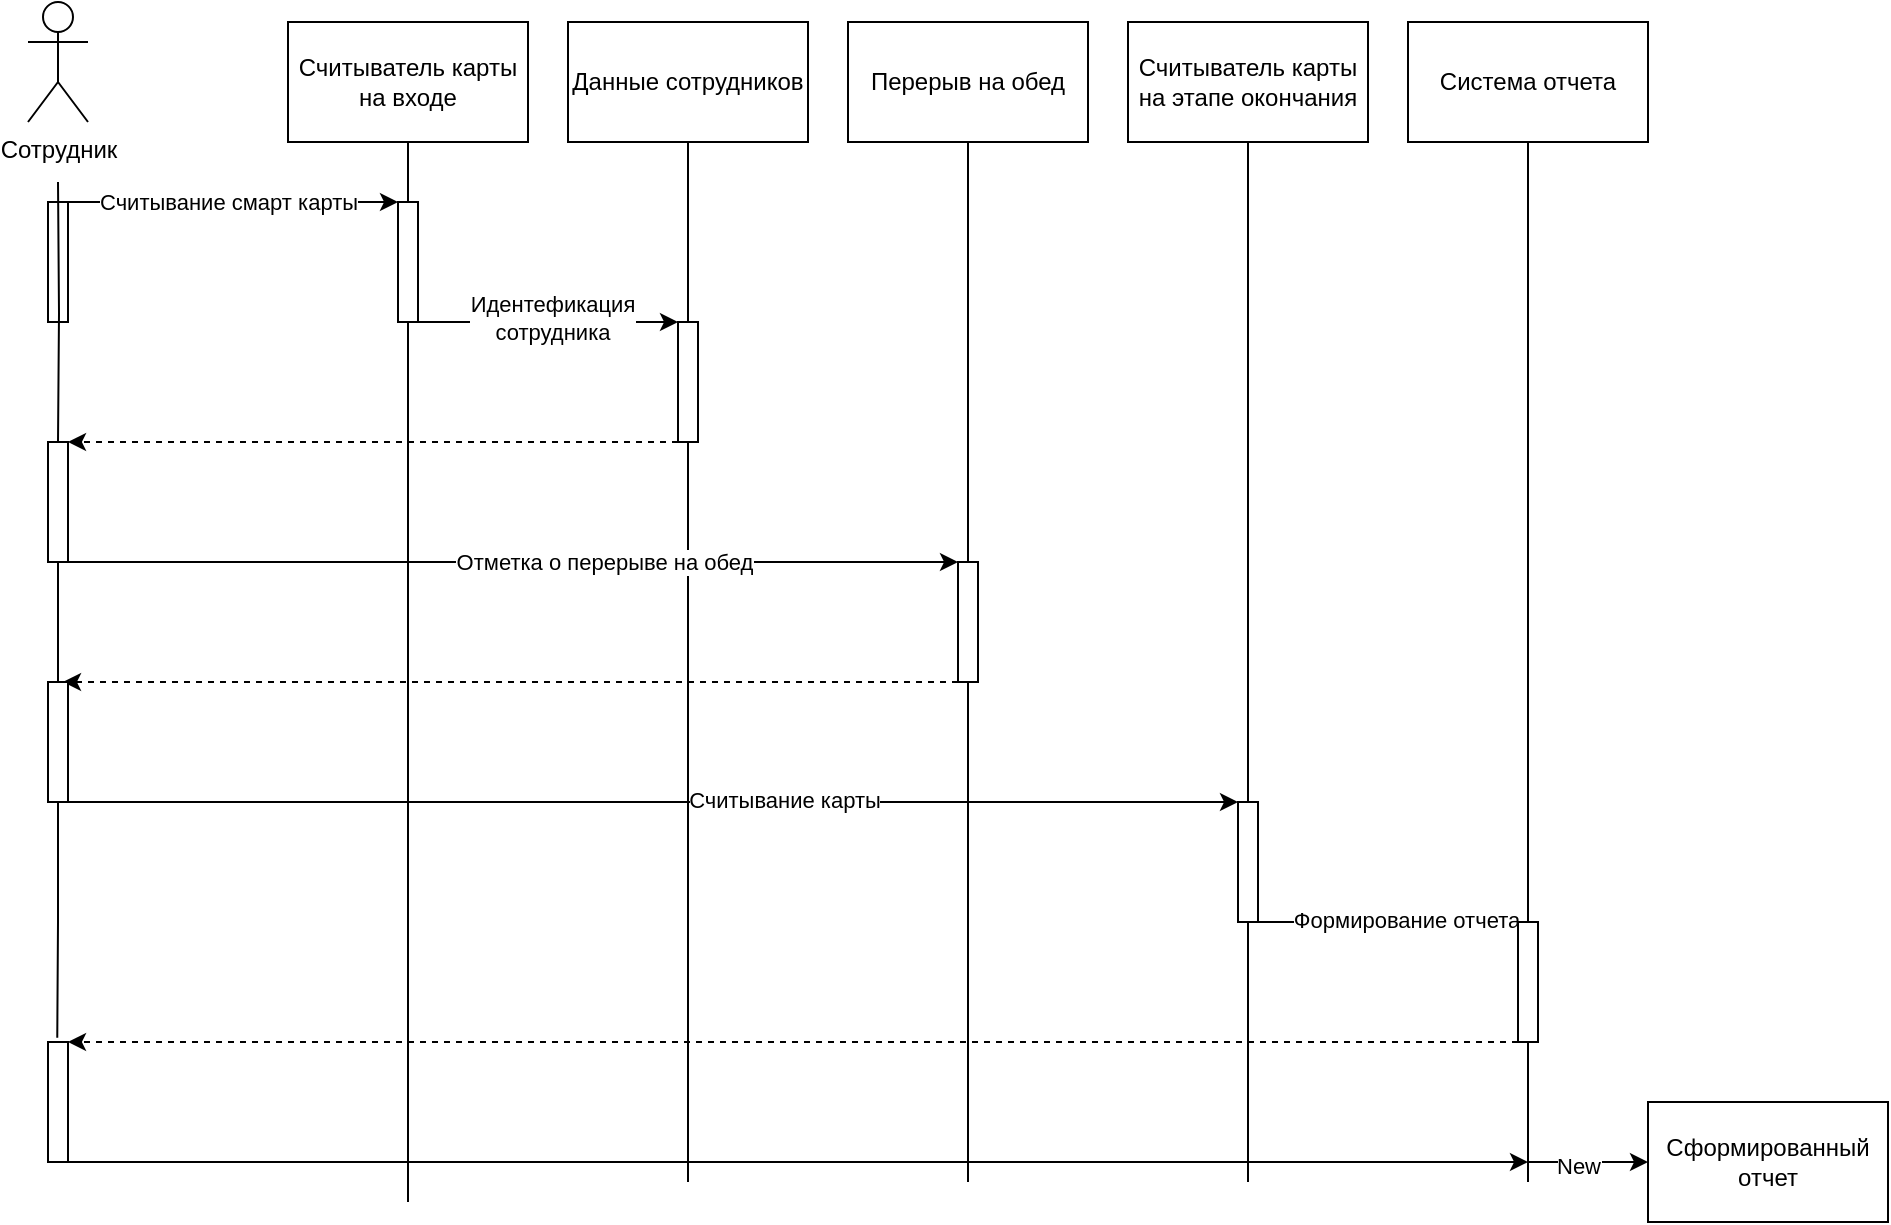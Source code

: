 <mxfile version="13.7.3" type="device" pages="2"><diagram id="eQzT9fhkaIoudCv9YIwN" name="Page-1"><mxGraphModel dx="2431" dy="1574" grid="1" gridSize="10" guides="1" tooltips="1" connect="1" arrows="1" fold="1" page="0" pageScale="1" pageWidth="827" pageHeight="1169" math="0" shadow="0"><root><mxCell id="0"/><mxCell id="1" parent="0"/><mxCell id="V6vkhMcKc35EVeM1sQ77-12" style="edgeStyle=orthogonalEdgeStyle;rounded=0;orthogonalLoop=1;jettySize=auto;html=1;endArrow=none;endFill=0;entryX=0.463;entryY=-0.036;entryDx=0;entryDy=0;entryPerimeter=0;" parent="1" source="V6vkhMcKc35EVeM1sQ77-29" target="V6vkhMcKc35EVeM1sQ77-44" edge="1"><mxGeometry relative="1" as="geometry"><mxPoint x="165" y="600" as="targetPoint"/><mxPoint x="165" y="190" as="sourcePoint"/></mxGeometry></mxCell><mxCell id="V6vkhMcKc35EVeM1sQ77-1" value="Сотрудник" style="shape=umlActor;verticalLabelPosition=bottom;verticalAlign=top;html=1;outlineConnect=0;" parent="1" vertex="1"><mxGeometry x="150" y="100" width="30" height="60" as="geometry"/></mxCell><mxCell id="V6vkhMcKc35EVeM1sQ77-7" style="edgeStyle=orthogonalEdgeStyle;rounded=0;orthogonalLoop=1;jettySize=auto;html=1;exitX=0.5;exitY=1;exitDx=0;exitDy=0;endArrow=none;endFill=0;" parent="1" source="V6vkhMcKc35EVeM1sQ77-15" edge="1"><mxGeometry relative="1" as="geometry"><mxPoint x="340" y="700" as="targetPoint"/></mxGeometry></mxCell><mxCell id="V6vkhMcKc35EVeM1sQ77-2" value="Считыватель карты на входе" style="rounded=0;whiteSpace=wrap;html=1;" parent="1" vertex="1"><mxGeometry x="280" y="110" width="120" height="60" as="geometry"/></mxCell><mxCell id="V6vkhMcKc35EVeM1sQ77-8" style="edgeStyle=orthogonalEdgeStyle;rounded=0;orthogonalLoop=1;jettySize=auto;html=1;exitX=0.5;exitY=1;exitDx=0;exitDy=0;endArrow=none;endFill=0;" parent="1" source="V6vkhMcKc35EVeM1sQ77-20" edge="1"><mxGeometry relative="1" as="geometry"><mxPoint x="480" y="690" as="targetPoint"/></mxGeometry></mxCell><mxCell id="V6vkhMcKc35EVeM1sQ77-3" value="Данные сотрудников" style="rounded=0;whiteSpace=wrap;html=1;" parent="1" vertex="1"><mxGeometry x="420" y="110" width="120" height="60" as="geometry"/></mxCell><mxCell id="V6vkhMcKc35EVeM1sQ77-9" style="edgeStyle=orthogonalEdgeStyle;rounded=0;orthogonalLoop=1;jettySize=auto;html=1;exitX=0.5;exitY=1;exitDx=0;exitDy=0;endArrow=none;endFill=0;" parent="1" source="V6vkhMcKc35EVeM1sQ77-26" edge="1"><mxGeometry relative="1" as="geometry"><mxPoint x="620" y="690" as="targetPoint"/></mxGeometry></mxCell><mxCell id="V6vkhMcKc35EVeM1sQ77-4" value="Перерыв на обед" style="rounded=0;whiteSpace=wrap;html=1;" parent="1" vertex="1"><mxGeometry x="560" y="110" width="120" height="60" as="geometry"/></mxCell><mxCell id="V6vkhMcKc35EVeM1sQ77-10" style="edgeStyle=orthogonalEdgeStyle;rounded=0;orthogonalLoop=1;jettySize=auto;html=1;exitX=0.5;exitY=1;exitDx=0;exitDy=0;endArrow=none;endFill=0;" parent="1" source="V6vkhMcKc35EVeM1sQ77-32" edge="1"><mxGeometry relative="1" as="geometry"><mxPoint x="760.059" y="560" as="targetPoint"/></mxGeometry></mxCell><mxCell id="V6vkhMcKc35EVeM1sQ77-5" value="Считыватель карты на этапе окончания" style="rounded=0;whiteSpace=wrap;html=1;" parent="1" vertex="1"><mxGeometry x="700" y="110" width="120" height="60" as="geometry"/></mxCell><mxCell id="V6vkhMcKc35EVeM1sQ77-6" value="Система отчета" style="rounded=0;whiteSpace=wrap;html=1;" parent="1" vertex="1"><mxGeometry x="840" y="110" width="120" height="60" as="geometry"/></mxCell><mxCell id="V6vkhMcKc35EVeM1sQ77-18" style="edgeStyle=orthogonalEdgeStyle;rounded=0;orthogonalLoop=1;jettySize=auto;html=1;exitX=1;exitY=0.25;exitDx=0;exitDy=0;entryX=0;entryY=0;entryDx=0;entryDy=0;endArrow=classic;endFill=1;" parent="1" source="V6vkhMcKc35EVeM1sQ77-13" target="V6vkhMcKc35EVeM1sQ77-15" edge="1"><mxGeometry relative="1" as="geometry"><Array as="points"><mxPoint x="170" y="200"/></Array></mxGeometry></mxCell><mxCell id="V6vkhMcKc35EVeM1sQ77-47" value="Считывание смарт карты" style="edgeLabel;html=1;align=center;verticalAlign=middle;resizable=0;points=[];" parent="V6vkhMcKc35EVeM1sQ77-18" vertex="1" connectable="0"><mxGeometry x="0.206" y="1" relative="1" as="geometry"><mxPoint x="-13.29" y="1" as="offset"/></mxGeometry></mxCell><mxCell id="V6vkhMcKc35EVeM1sQ77-13" value="" style="rounded=0;whiteSpace=wrap;html=1;" parent="1" vertex="1"><mxGeometry x="160" y="200" width="10" height="60" as="geometry"/></mxCell><mxCell id="V6vkhMcKc35EVeM1sQ77-22" style="edgeStyle=orthogonalEdgeStyle;rounded=0;orthogonalLoop=1;jettySize=auto;html=1;exitX=1;exitY=1;exitDx=0;exitDy=0;entryX=0;entryY=0;entryDx=0;entryDy=0;endArrow=classic;endFill=1;" parent="1" source="V6vkhMcKc35EVeM1sQ77-15" target="V6vkhMcKc35EVeM1sQ77-20" edge="1"><mxGeometry relative="1" as="geometry"><Array as="points"><mxPoint x="440" y="260"/><mxPoint x="440" y="260"/></Array></mxGeometry></mxCell><mxCell id="V6vkhMcKc35EVeM1sQ77-48" value="Идентефикация&lt;br&gt;сотрудника" style="edgeLabel;html=1;align=center;verticalAlign=middle;resizable=0;points=[];" parent="V6vkhMcKc35EVeM1sQ77-22" vertex="1" connectable="0"><mxGeometry x="0.028" y="2" relative="1" as="geometry"><mxPoint as="offset"/></mxGeometry></mxCell><mxCell id="V6vkhMcKc35EVeM1sQ77-15" value="" style="rounded=0;whiteSpace=wrap;html=1;" parent="1" vertex="1"><mxGeometry x="335" y="200" width="10" height="60" as="geometry"/></mxCell><mxCell id="V6vkhMcKc35EVeM1sQ77-16" style="edgeStyle=orthogonalEdgeStyle;rounded=0;orthogonalLoop=1;jettySize=auto;html=1;exitX=0.5;exitY=1;exitDx=0;exitDy=0;endArrow=none;endFill=0;" parent="1" source="V6vkhMcKc35EVeM1sQ77-2" target="V6vkhMcKc35EVeM1sQ77-15" edge="1"><mxGeometry relative="1" as="geometry"><mxPoint x="340.059" y="560" as="targetPoint"/><mxPoint x="340" y="170" as="sourcePoint"/></mxGeometry></mxCell><mxCell id="V6vkhMcKc35EVeM1sQ77-25" style="edgeStyle=orthogonalEdgeStyle;rounded=0;orthogonalLoop=1;jettySize=auto;html=1;exitX=0;exitY=1;exitDx=0;exitDy=0;entryX=1;entryY=0;entryDx=0;entryDy=0;endArrow=classic;endFill=1;dashed=1;" parent="1" source="V6vkhMcKc35EVeM1sQ77-20" target="V6vkhMcKc35EVeM1sQ77-23" edge="1"><mxGeometry relative="1" as="geometry"><Array as="points"><mxPoint x="400" y="320"/><mxPoint x="400" y="320"/></Array></mxGeometry></mxCell><mxCell id="V6vkhMcKc35EVeM1sQ77-20" value="" style="rounded=0;whiteSpace=wrap;html=1;" parent="1" vertex="1"><mxGeometry x="475" y="260" width="10" height="60" as="geometry"/></mxCell><mxCell id="V6vkhMcKc35EVeM1sQ77-21" style="edgeStyle=orthogonalEdgeStyle;rounded=0;orthogonalLoop=1;jettySize=auto;html=1;exitX=0.5;exitY=1;exitDx=0;exitDy=0;endArrow=none;endFill=0;" parent="1" source="V6vkhMcKc35EVeM1sQ77-3" target="V6vkhMcKc35EVeM1sQ77-20" edge="1"><mxGeometry relative="1" as="geometry"><mxPoint x="480.059" y="560" as="targetPoint"/><mxPoint x="480" y="170" as="sourcePoint"/></mxGeometry></mxCell><mxCell id="V6vkhMcKc35EVeM1sQ77-28" style="edgeStyle=orthogonalEdgeStyle;rounded=0;orthogonalLoop=1;jettySize=auto;html=1;exitX=1;exitY=1;exitDx=0;exitDy=0;entryX=0;entryY=0;entryDx=0;entryDy=0;endArrow=classic;endFill=1;" parent="1" source="V6vkhMcKc35EVeM1sQ77-23" target="V6vkhMcKc35EVeM1sQ77-26" edge="1"><mxGeometry relative="1" as="geometry"><Array as="points"><mxPoint x="280" y="380"/><mxPoint x="280" y="380"/></Array></mxGeometry></mxCell><mxCell id="V6vkhMcKc35EVeM1sQ77-49" value="Отметка о перерыве на обед" style="edgeLabel;html=1;align=center;verticalAlign=middle;resizable=0;points=[];" parent="V6vkhMcKc35EVeM1sQ77-28" vertex="1" connectable="0"><mxGeometry x="0.208" relative="1" as="geometry"><mxPoint x="-1" as="offset"/></mxGeometry></mxCell><mxCell id="V6vkhMcKc35EVeM1sQ77-23" value="" style="rounded=0;whiteSpace=wrap;html=1;" parent="1" vertex="1"><mxGeometry x="160" y="320" width="10" height="60" as="geometry"/></mxCell><mxCell id="V6vkhMcKc35EVeM1sQ77-24" style="edgeStyle=orthogonalEdgeStyle;rounded=0;orthogonalLoop=1;jettySize=auto;html=1;endArrow=none;endFill=0;" parent="1" target="V6vkhMcKc35EVeM1sQ77-23" edge="1"><mxGeometry relative="1" as="geometry"><mxPoint x="165.0" y="560" as="targetPoint"/><mxPoint x="165" y="190" as="sourcePoint"/></mxGeometry></mxCell><mxCell id="V6vkhMcKc35EVeM1sQ77-31" style="edgeStyle=orthogonalEdgeStyle;rounded=0;orthogonalLoop=1;jettySize=auto;html=1;exitX=0;exitY=1;exitDx=0;exitDy=0;entryX=0.75;entryY=0;entryDx=0;entryDy=0;endArrow=classic;endFill=1;dashed=1;" parent="1" source="V6vkhMcKc35EVeM1sQ77-26" target="V6vkhMcKc35EVeM1sQ77-29" edge="1"><mxGeometry relative="1" as="geometry"><Array as="points"><mxPoint x="500" y="440"/><mxPoint x="500" y="440"/></Array></mxGeometry></mxCell><mxCell id="V6vkhMcKc35EVeM1sQ77-26" value="" style="rounded=0;whiteSpace=wrap;html=1;" parent="1" vertex="1"><mxGeometry x="615" y="380" width="10" height="60" as="geometry"/></mxCell><mxCell id="V6vkhMcKc35EVeM1sQ77-27" style="edgeStyle=orthogonalEdgeStyle;rounded=0;orthogonalLoop=1;jettySize=auto;html=1;exitX=0.5;exitY=1;exitDx=0;exitDy=0;endArrow=none;endFill=0;" parent="1" source="V6vkhMcKc35EVeM1sQ77-4" target="V6vkhMcKc35EVeM1sQ77-26" edge="1"><mxGeometry relative="1" as="geometry"><mxPoint x="620.059" y="560" as="targetPoint"/><mxPoint x="620" y="170" as="sourcePoint"/></mxGeometry></mxCell><mxCell id="V6vkhMcKc35EVeM1sQ77-41" style="edgeStyle=orthogonalEdgeStyle;rounded=0;orthogonalLoop=1;jettySize=auto;html=1;exitX=1;exitY=1;exitDx=0;exitDy=0;entryX=0;entryY=0;entryDx=0;entryDy=0;endArrow=classic;endFill=1;" parent="1" source="V6vkhMcKc35EVeM1sQ77-29" target="V6vkhMcKc35EVeM1sQ77-32" edge="1"><mxGeometry relative="1" as="geometry"><Array as="points"><mxPoint x="320" y="500"/><mxPoint x="320" y="500"/></Array></mxGeometry></mxCell><mxCell id="V6vkhMcKc35EVeM1sQ77-50" value="Считывание карты&lt;br&gt;" style="edgeLabel;html=1;align=center;verticalAlign=middle;resizable=0;points=[];" parent="V6vkhMcKc35EVeM1sQ77-41" vertex="1" connectable="0"><mxGeometry x="0.225" y="1" relative="1" as="geometry"><mxPoint x="-1" as="offset"/></mxGeometry></mxCell><mxCell id="V6vkhMcKc35EVeM1sQ77-29" value="" style="rounded=0;whiteSpace=wrap;html=1;" parent="1" vertex="1"><mxGeometry x="160" y="440" width="10" height="60" as="geometry"/></mxCell><mxCell id="V6vkhMcKc35EVeM1sQ77-30" style="edgeStyle=orthogonalEdgeStyle;rounded=0;orthogonalLoop=1;jettySize=auto;html=1;endArrow=none;endFill=0;" parent="1" source="V6vkhMcKc35EVeM1sQ77-23" target="V6vkhMcKc35EVeM1sQ77-29" edge="1"><mxGeometry relative="1" as="geometry"><mxPoint x="165.0" y="560" as="targetPoint"/><mxPoint x="165.0" y="380" as="sourcePoint"/></mxGeometry></mxCell><mxCell id="V6vkhMcKc35EVeM1sQ77-33" style="edgeStyle=orthogonalEdgeStyle;rounded=0;orthogonalLoop=1;jettySize=auto;html=1;exitX=0.5;exitY=1;exitDx=0;exitDy=0;endArrow=none;endFill=0;" parent="1" source="V6vkhMcKc35EVeM1sQ77-5" edge="1"><mxGeometry relative="1" as="geometry"><mxPoint x="760" y="690" as="targetPoint"/><mxPoint x="760" y="170" as="sourcePoint"/></mxGeometry></mxCell><mxCell id="V6vkhMcKc35EVeM1sQ77-45" style="edgeStyle=orthogonalEdgeStyle;rounded=0;orthogonalLoop=1;jettySize=auto;html=1;exitX=0;exitY=1;exitDx=0;exitDy=0;endArrow=classic;endFill=1;entryX=1;entryY=0;entryDx=0;entryDy=0;dashed=1;" parent="1" source="V6vkhMcKc35EVeM1sQ77-34" target="V6vkhMcKc35EVeM1sQ77-44" edge="1"><mxGeometry relative="1" as="geometry"><mxPoint x="270" y="620" as="targetPoint"/><Array as="points"><mxPoint x="720" y="620"/><mxPoint x="720" y="620"/></Array></mxGeometry></mxCell><mxCell id="V6vkhMcKc35EVeM1sQ77-35" style="edgeStyle=orthogonalEdgeStyle;rounded=0;orthogonalLoop=1;jettySize=auto;html=1;exitX=0.5;exitY=1;exitDx=0;exitDy=0;endArrow=none;endFill=0;" parent="1" source="V6vkhMcKc35EVeM1sQ77-6" edge="1"><mxGeometry relative="1" as="geometry"><mxPoint x="900" y="690" as="targetPoint"/><mxPoint x="900" y="170" as="sourcePoint"/></mxGeometry></mxCell><mxCell id="V6vkhMcKc35EVeM1sQ77-42" style="edgeStyle=orthogonalEdgeStyle;rounded=0;orthogonalLoop=1;jettySize=auto;html=1;exitX=0.75;exitY=1;exitDx=0;exitDy=0;entryX=0;entryY=0;entryDx=0;entryDy=0;endArrow=classic;endFill=1;" parent="1" source="V6vkhMcKc35EVeM1sQ77-32" target="V6vkhMcKc35EVeM1sQ77-34" edge="1"><mxGeometry relative="1" as="geometry"><Array as="points"><mxPoint x="860" y="560"/><mxPoint x="860" y="560"/></Array></mxGeometry></mxCell><mxCell id="V6vkhMcKc35EVeM1sQ77-51" value="Формирование отчета" style="edgeLabel;html=1;align=center;verticalAlign=middle;resizable=0;points=[];" parent="V6vkhMcKc35EVeM1sQ77-42" vertex="1" connectable="0"><mxGeometry x="0.473" y="21" relative="1" as="geometry"><mxPoint x="-21" y="20" as="offset"/></mxGeometry></mxCell><mxCell id="V6vkhMcKc35EVeM1sQ77-32" value="" style="rounded=0;whiteSpace=wrap;html=1;" parent="1" vertex="1"><mxGeometry x="755" y="500" width="10" height="60" as="geometry"/></mxCell><mxCell id="V6vkhMcKc35EVeM1sQ77-53" style="edgeStyle=orthogonalEdgeStyle;rounded=0;orthogonalLoop=1;jettySize=auto;html=1;exitX=0.5;exitY=1;exitDx=0;exitDy=0;endArrow=classic;endFill=1;" parent="1" source="V6vkhMcKc35EVeM1sQ77-44" edge="1"><mxGeometry relative="1" as="geometry"><mxPoint x="900" y="680" as="targetPoint"/><Array as="points"><mxPoint x="370" y="680"/><mxPoint x="370" y="680"/></Array></mxGeometry></mxCell><mxCell id="V6vkhMcKc35EVeM1sQ77-44" value="" style="rounded=0;whiteSpace=wrap;html=1;" parent="1" vertex="1"><mxGeometry x="160" y="620" width="10" height="60" as="geometry"/></mxCell><mxCell id="V6vkhMcKc35EVeM1sQ77-34" value="" style="rounded=0;whiteSpace=wrap;html=1;" parent="1" vertex="1"><mxGeometry x="895" y="560" width="10" height="60" as="geometry"/></mxCell><mxCell id="V6vkhMcKc35EVeM1sQ77-52" value="Сформированный отчет" style="rounded=0;whiteSpace=wrap;html=1;" parent="1" vertex="1"><mxGeometry x="960" y="650" width="120" height="60" as="geometry"/></mxCell><mxCell id="V6vkhMcKc35EVeM1sQ77-54" value="" style="endArrow=classic;html=1;entryX=0;entryY=0.5;entryDx=0;entryDy=0;" parent="1" target="V6vkhMcKc35EVeM1sQ77-52" edge="1"><mxGeometry width="50" height="50" relative="1" as="geometry"><mxPoint x="900" y="680" as="sourcePoint"/><mxPoint x="910" y="620" as="targetPoint"/></mxGeometry></mxCell><mxCell id="V6vkhMcKc35EVeM1sQ77-55" value="New" style="edgeLabel;html=1;align=center;verticalAlign=middle;resizable=0;points=[];" parent="V6vkhMcKc35EVeM1sQ77-54" vertex="1" connectable="0"><mxGeometry x="-0.173" y="-2" relative="1" as="geometry"><mxPoint as="offset"/></mxGeometry></mxCell></root></mxGraphModel></diagram><diagram id="cNLIV07WTxywsQ_wb63B" name="Page-2"><mxGraphModel dx="1855" dy="735" grid="1" gridSize="10" guides="1" tooltips="1" connect="1" arrows="1" fold="1" page="0" pageScale="1" pageWidth="827" pageHeight="1169" math="0" shadow="0"><root><mxCell id="b8W6WjMHaw-gvjAHbaGC-0"/><mxCell id="b8W6WjMHaw-gvjAHbaGC-1" parent="b8W6WjMHaw-gvjAHbaGC-0"/><mxCell id="b8W6WjMHaw-gvjAHbaGC-18" style="rounded=0;orthogonalLoop=1;jettySize=auto;html=1;exitX=0;exitY=1;exitDx=0;exitDy=0;entryX=0.5;entryY=0;entryDx=0;entryDy=0;endArrow=none;endFill=0;" edge="1" parent="b8W6WjMHaw-gvjAHbaGC-1" source="b8W6WjMHaw-gvjAHbaGC-2" target="b8W6WjMHaw-gvjAHbaGC-8"><mxGeometry relative="1" as="geometry"/></mxCell><mxCell id="b8W6WjMHaw-gvjAHbaGC-19" value="0" style="edgeLabel;html=1;align=center;verticalAlign=middle;resizable=0;points=[];" vertex="1" connectable="0" parent="b8W6WjMHaw-gvjAHbaGC-18"><mxGeometry x="-0.617" y="-1" relative="1" as="geometry"><mxPoint as="offset"/></mxGeometry></mxCell><mxCell id="b8W6WjMHaw-gvjAHbaGC-43" value="1..n" style="edgeLabel;html=1;align=center;verticalAlign=middle;resizable=0;points=[];" vertex="1" connectable="0" parent="b8W6WjMHaw-gvjAHbaGC-18"><mxGeometry x="0.592" y="-2" relative="1" as="geometry"><mxPoint as="offset"/></mxGeometry></mxCell><mxCell id="b8W6WjMHaw-gvjAHbaGC-80" style="edgeStyle=none;rounded=0;orthogonalLoop=1;jettySize=auto;html=1;exitX=1;exitY=1;exitDx=0;exitDy=0;entryX=0;entryY=0;entryDx=0;entryDy=0;endArrow=none;endFill=0;" edge="1" parent="b8W6WjMHaw-gvjAHbaGC-1" source="b8W6WjMHaw-gvjAHbaGC-2" target="b8W6WjMHaw-gvjAHbaGC-70"><mxGeometry relative="1" as="geometry"/></mxCell><mxCell id="b8W6WjMHaw-gvjAHbaGC-96" value="1" style="edgeLabel;html=1;align=center;verticalAlign=middle;resizable=0;points=[];" vertex="1" connectable="0" parent="b8W6WjMHaw-gvjAHbaGC-80"><mxGeometry x="-0.672" relative="1" as="geometry"><mxPoint as="offset"/></mxGeometry></mxCell><mxCell id="b8W6WjMHaw-gvjAHbaGC-97" value="1" style="edgeLabel;html=1;align=center;verticalAlign=middle;resizable=0;points=[];" vertex="1" connectable="0" parent="b8W6WjMHaw-gvjAHbaGC-80"><mxGeometry x="0.616" y="1" relative="1" as="geometry"><mxPoint as="offset"/></mxGeometry></mxCell><mxCell id="b8W6WjMHaw-gvjAHbaGC-2" value="Веб-приложение" style="swimlane;fontStyle=1;align=center;verticalAlign=top;childLayout=stackLayout;horizontal=1;startSize=26;horizontalStack=0;resizeParent=1;resizeParentMax=0;resizeLast=0;collapsible=1;marginBottom=0;" vertex="1" parent="b8W6WjMHaw-gvjAHbaGC-1"><mxGeometry x="360" y="50" width="160" height="112" as="geometry"/></mxCell><mxCell id="b8W6WjMHaw-gvjAHbaGC-3" value="Name: string" style="text;strokeColor=none;fillColor=none;align=left;verticalAlign=top;spacingLeft=4;spacingRight=4;overflow=hidden;rotatable=0;points=[[0,0.5],[1,0.5]];portConstraint=eastwest;" vertex="1" parent="b8W6WjMHaw-gvjAHbaGC-2"><mxGeometry y="26" width="160" height="26" as="geometry"/></mxCell><mxCell id="b8W6WjMHaw-gvjAHbaGC-7" value="Domain: string" style="text;strokeColor=none;fillColor=none;align=left;verticalAlign=top;spacingLeft=4;spacingRight=4;overflow=hidden;rotatable=0;points=[[0,0.5],[1,0.5]];portConstraint=eastwest;" vertex="1" parent="b8W6WjMHaw-gvjAHbaGC-2"><mxGeometry y="52" width="160" height="26" as="geometry"/></mxCell><mxCell id="b8W6WjMHaw-gvjAHbaGC-4" value="" style="line;strokeWidth=1;fillColor=none;align=left;verticalAlign=middle;spacingTop=-1;spacingLeft=3;spacingRight=3;rotatable=0;labelPosition=right;points=[];portConstraint=eastwest;" vertex="1" parent="b8W6WjMHaw-gvjAHbaGC-2"><mxGeometry y="78" width="160" height="8" as="geometry"/></mxCell><mxCell id="b8W6WjMHaw-gvjAHbaGC-5" value="+ getAccess()" style="text;strokeColor=none;fillColor=none;align=left;verticalAlign=top;spacingLeft=4;spacingRight=4;overflow=hidden;rotatable=0;points=[[0,0.5],[1,0.5]];portConstraint=eastwest;" vertex="1" parent="b8W6WjMHaw-gvjAHbaGC-2"><mxGeometry y="86" width="160" height="26" as="geometry"/></mxCell><mxCell id="b8W6WjMHaw-gvjAHbaGC-75" value="Терминал смарт-карт" style="swimlane;fontStyle=1;align=center;verticalAlign=top;childLayout=stackLayout;horizontal=1;startSize=26;horizontalStack=0;resizeParent=1;resizeParentMax=0;resizeLast=0;collapsible=1;marginBottom=0;" vertex="1" parent="b8W6WjMHaw-gvjAHbaGC-1"><mxGeometry x="840" y="140" width="160" height="112" as="geometry"/></mxCell><mxCell id="b8W6WjMHaw-gvjAHbaGC-76" value="Name: string" style="text;strokeColor=none;fillColor=none;align=left;verticalAlign=top;spacingLeft=4;spacingRight=4;overflow=hidden;rotatable=0;points=[[0,0.5],[1,0.5]];portConstraint=eastwest;" vertex="1" parent="b8W6WjMHaw-gvjAHbaGC-75"><mxGeometry y="26" width="160" height="26" as="geometry"/></mxCell><mxCell id="b8W6WjMHaw-gvjAHbaGC-77" value="Domain: string" style="text;strokeColor=none;fillColor=none;align=left;verticalAlign=top;spacingLeft=4;spacingRight=4;overflow=hidden;rotatable=0;points=[[0,0.5],[1,0.5]];portConstraint=eastwest;" vertex="1" parent="b8W6WjMHaw-gvjAHbaGC-75"><mxGeometry y="52" width="160" height="26" as="geometry"/></mxCell><mxCell id="b8W6WjMHaw-gvjAHbaGC-78" value="" style="line;strokeWidth=1;fillColor=none;align=left;verticalAlign=middle;spacingTop=-1;spacingLeft=3;spacingRight=3;rotatable=0;labelPosition=right;points=[];portConstraint=eastwest;" vertex="1" parent="b8W6WjMHaw-gvjAHbaGC-75"><mxGeometry y="78" width="160" height="8" as="geometry"/></mxCell><mxCell id="b8W6WjMHaw-gvjAHbaGC-79" value="+ getAccess()" style="text;strokeColor=none;fillColor=none;align=left;verticalAlign=top;spacingLeft=4;spacingRight=4;overflow=hidden;rotatable=0;points=[[0,0.5],[1,0.5]];portConstraint=eastwest;" vertex="1" parent="b8W6WjMHaw-gvjAHbaGC-75"><mxGeometry y="86" width="160" height="26" as="geometry"/></mxCell><mxCell id="b8W6WjMHaw-gvjAHbaGC-81" style="edgeStyle=none;rounded=0;orthogonalLoop=1;jettySize=auto;html=1;exitX=1;exitY=0.5;exitDx=0;exitDy=0;entryX=0;entryY=0.75;entryDx=0;entryDy=0;endArrow=none;endFill=0;" edge="1" parent="b8W6WjMHaw-gvjAHbaGC-1" source="b8W6WjMHaw-gvjAHbaGC-70" target="b8W6WjMHaw-gvjAHbaGC-75"><mxGeometry relative="1" as="geometry"/></mxCell><mxCell id="b8W6WjMHaw-gvjAHbaGC-98" value="1" style="edgeLabel;html=1;align=center;verticalAlign=middle;resizable=0;points=[];" vertex="1" connectable="0" parent="b8W6WjMHaw-gvjAHbaGC-81"><mxGeometry x="-0.554" relative="1" as="geometry"><mxPoint as="offset"/></mxGeometry></mxCell><mxCell id="b8W6WjMHaw-gvjAHbaGC-99" value="1..n" style="edgeLabel;html=1;align=center;verticalAlign=middle;resizable=0;points=[];" vertex="1" connectable="0" parent="b8W6WjMHaw-gvjAHbaGC-81"><mxGeometry x="0.574" y="3" relative="1" as="geometry"><mxPoint as="offset"/></mxGeometry></mxCell><mxCell id="b8W6WjMHaw-gvjAHbaGC-70" value="Сервер" style="swimlane;fontStyle=1;align=center;verticalAlign=top;childLayout=stackLayout;horizontal=1;startSize=26;horizontalStack=0;resizeParent=1;resizeParentMax=0;resizeLast=0;collapsible=1;marginBottom=0;" vertex="1" parent="b8W6WjMHaw-gvjAHbaGC-1"><mxGeometry x="600" y="180" width="160" height="164" as="geometry"/></mxCell><mxCell id="b8W6WjMHaw-gvjAHbaGC-71" value="Name: string" style="text;strokeColor=none;fillColor=none;align=left;verticalAlign=top;spacingLeft=4;spacingRight=4;overflow=hidden;rotatable=0;points=[[0,0.5],[1,0.5]];portConstraint=eastwest;" vertex="1" parent="b8W6WjMHaw-gvjAHbaGC-70"><mxGeometry y="26" width="160" height="26" as="geometry"/></mxCell><mxCell id="b8W6WjMHaw-gvjAHbaGC-72" value="property: string" style="text;strokeColor=none;fillColor=none;align=left;verticalAlign=top;spacingLeft=4;spacingRight=4;overflow=hidden;rotatable=0;points=[[0,0.5],[1,0.5]];portConstraint=eastwest;" vertex="1" parent="b8W6WjMHaw-gvjAHbaGC-70"><mxGeometry y="52" width="160" height="26" as="geometry"/></mxCell><mxCell id="b8W6WjMHaw-gvjAHbaGC-113" value="Data: string" style="text;strokeColor=none;fillColor=none;align=left;verticalAlign=top;spacingLeft=4;spacingRight=4;overflow=hidden;rotatable=0;points=[[0,0.5],[1,0.5]];portConstraint=eastwest;" vertex="1" parent="b8W6WjMHaw-gvjAHbaGC-70"><mxGeometry y="78" width="160" height="26" as="geometry"/></mxCell><mxCell id="b8W6WjMHaw-gvjAHbaGC-73" value="" style="line;strokeWidth=1;fillColor=none;align=left;verticalAlign=middle;spacingTop=-1;spacingLeft=3;spacingRight=3;rotatable=0;labelPosition=right;points=[];portConstraint=eastwest;" vertex="1" parent="b8W6WjMHaw-gvjAHbaGC-70"><mxGeometry y="104" width="160" height="8" as="geometry"/></mxCell><mxCell id="b8W6WjMHaw-gvjAHbaGC-74" value="+ processRequest()" style="text;strokeColor=none;fillColor=none;align=left;verticalAlign=top;spacingLeft=4;spacingRight=4;overflow=hidden;rotatable=0;points=[[0,0.5],[1,0.5]];portConstraint=eastwest;" vertex="1" parent="b8W6WjMHaw-gvjAHbaGC-70"><mxGeometry y="112" width="160" height="26" as="geometry"/></mxCell><mxCell id="b8W6WjMHaw-gvjAHbaGC-116" value="+ sendRequestResult()" style="text;strokeColor=none;fillColor=none;align=left;verticalAlign=top;spacingLeft=4;spacingRight=4;overflow=hidden;rotatable=0;points=[[0,0.5],[1,0.5]];portConstraint=eastwest;" vertex="1" parent="b8W6WjMHaw-gvjAHbaGC-70"><mxGeometry y="138" width="160" height="26" as="geometry"/></mxCell><mxCell id="b8W6WjMHaw-gvjAHbaGC-86" value="" style="endArrow=diamondThin;endFill=1;endSize=24;html=1;entryX=0.438;entryY=1.025;entryDx=0;entryDy=0;entryPerimeter=0;" edge="1" parent="b8W6WjMHaw-gvjAHbaGC-1" target="b8W6WjMHaw-gvjAHbaGC-12"><mxGeometry width="160" relative="1" as="geometry"><mxPoint x="210" y="410" as="sourcePoint"/><mxPoint x="230" y="380" as="targetPoint"/><Array as="points"><mxPoint x="210" y="400"/></Array></mxGeometry></mxCell><mxCell id="b8W6WjMHaw-gvjAHbaGC-100" value="1" style="edgeLabel;html=1;align=center;verticalAlign=middle;resizable=0;points=[];" vertex="1" connectable="0" parent="b8W6WjMHaw-gvjAHbaGC-86"><mxGeometry x="-0.115" relative="1" as="geometry"><mxPoint x="-10.02" as="offset"/></mxGeometry></mxCell><mxCell id="b8W6WjMHaw-gvjAHbaGC-87" style="edgeStyle=none;rounded=0;orthogonalLoop=1;jettySize=auto;html=1;exitX=0.5;exitY=0;exitDx=0;exitDy=0;endArrow=none;endFill=0;" edge="1" parent="b8W6WjMHaw-gvjAHbaGC-1" source="b8W6WjMHaw-gvjAHbaGC-13"><mxGeometry relative="1" as="geometry"><mxPoint x="210" y="410" as="targetPoint"/></mxGeometry></mxCell><mxCell id="b8W6WjMHaw-gvjAHbaGC-101" value="1" style="edgeLabel;html=1;align=center;verticalAlign=middle;resizable=0;points=[];" vertex="1" connectable="0" parent="b8W6WjMHaw-gvjAHbaGC-87"><mxGeometry x="-0.638" y="1" relative="1" as="geometry"><mxPoint as="offset"/></mxGeometry></mxCell><mxCell id="b8W6WjMHaw-gvjAHbaGC-88" style="edgeStyle=none;rounded=0;orthogonalLoop=1;jettySize=auto;html=1;exitX=0.5;exitY=0;exitDx=0;exitDy=0;endArrow=none;endFill=0;" edge="1" parent="b8W6WjMHaw-gvjAHbaGC-1" source="b8W6WjMHaw-gvjAHbaGC-23"><mxGeometry relative="1" as="geometry"><mxPoint x="210" y="410" as="targetPoint"/></mxGeometry></mxCell><mxCell id="b8W6WjMHaw-gvjAHbaGC-102" value="1" style="edgeLabel;html=1;align=center;verticalAlign=middle;resizable=0;points=[];" vertex="1" connectable="0" parent="b8W6WjMHaw-gvjAHbaGC-88"><mxGeometry x="-0.465" y="-1" relative="1" as="geometry"><mxPoint as="offset"/></mxGeometry></mxCell><mxCell id="b8W6WjMHaw-gvjAHbaGC-44" value="Система обработки запроса" style="swimlane;fontStyle=1;align=center;verticalAlign=top;childLayout=stackLayout;horizontal=1;startSize=26;horizontalStack=0;resizeParent=1;resizeParentMax=0;resizeLast=0;collapsible=1;marginBottom=0;" vertex="1" parent="b8W6WjMHaw-gvjAHbaGC-1"><mxGeometry x="340" y="650" width="200" height="112" as="geometry"/></mxCell><mxCell id="b8W6WjMHaw-gvjAHbaGC-45" value="RequestID: Int" style="text;strokeColor=none;fillColor=none;align=left;verticalAlign=top;spacingLeft=4;spacingRight=4;overflow=hidden;rotatable=0;points=[[0,0.5],[1,0.5]];portConstraint=eastwest;" vertex="1" parent="b8W6WjMHaw-gvjAHbaGC-44"><mxGeometry y="26" width="200" height="26" as="geometry"/></mxCell><mxCell id="b8W6WjMHaw-gvjAHbaGC-46" value="" style="line;strokeWidth=1;fillColor=none;align=left;verticalAlign=middle;spacingTop=-1;spacingLeft=3;spacingRight=3;rotatable=0;labelPosition=right;points=[];portConstraint=eastwest;" vertex="1" parent="b8W6WjMHaw-gvjAHbaGC-44"><mxGeometry y="52" width="200" height="8" as="geometry"/></mxCell><mxCell id="b8W6WjMHaw-gvjAHbaGC-47" value="+ getData()" style="text;strokeColor=none;fillColor=none;align=left;verticalAlign=top;spacingLeft=4;spacingRight=4;overflow=hidden;rotatable=0;points=[[0,0.5],[1,0.5]];portConstraint=eastwest;" vertex="1" parent="b8W6WjMHaw-gvjAHbaGC-44"><mxGeometry y="60" width="200" height="26" as="geometry"/></mxCell><mxCell id="b8W6WjMHaw-gvjAHbaGC-48" value="+ processData()" style="text;strokeColor=none;fillColor=none;align=left;verticalAlign=top;spacingLeft=4;spacingRight=4;overflow=hidden;rotatable=0;points=[[0,0.5],[1,0.5]];portConstraint=eastwest;" vertex="1" parent="b8W6WjMHaw-gvjAHbaGC-44"><mxGeometry y="86" width="200" height="26" as="geometry"/></mxCell><mxCell id="b8W6WjMHaw-gvjAHbaGC-89" style="edgeStyle=none;rounded=0;orthogonalLoop=1;jettySize=auto;html=1;exitX=0.25;exitY=0;exitDx=0;exitDy=0;endArrow=none;endFill=0;" edge="1" parent="b8W6WjMHaw-gvjAHbaGC-1" source="b8W6WjMHaw-gvjAHbaGC-35"><mxGeometry relative="1" as="geometry"><mxPoint x="210" y="410" as="targetPoint"/></mxGeometry></mxCell><mxCell id="b8W6WjMHaw-gvjAHbaGC-91" style="edgeStyle=none;rounded=0;orthogonalLoop=1;jettySize=auto;html=1;exitX=0.5;exitY=1;exitDx=0;exitDy=0;endArrow=none;endFill=0;" edge="1" parent="b8W6WjMHaw-gvjAHbaGC-1" source="b8W6WjMHaw-gvjAHbaGC-35" target="b8W6WjMHaw-gvjAHbaGC-44"><mxGeometry relative="1" as="geometry"/></mxCell><mxCell id="b8W6WjMHaw-gvjAHbaGC-107" value="*" style="edgeLabel;html=1;align=center;verticalAlign=middle;resizable=0;points=[];" vertex="1" connectable="0" parent="b8W6WjMHaw-gvjAHbaGC-91"><mxGeometry x="-0.736" relative="1" as="geometry"><mxPoint as="offset"/></mxGeometry></mxCell><mxCell id="b8W6WjMHaw-gvjAHbaGC-108" value="1" style="edgeLabel;html=1;align=center;verticalAlign=middle;resizable=0;points=[];" vertex="1" connectable="0" parent="b8W6WjMHaw-gvjAHbaGC-91"><mxGeometry x="0.663" y="-1" relative="1" as="geometry"><mxPoint as="offset"/></mxGeometry></mxCell><mxCell id="b8W6WjMHaw-gvjAHbaGC-35" value="Форма Запрос на изменение" style="swimlane;fontStyle=1;align=center;verticalAlign=top;childLayout=stackLayout;horizontal=1;startSize=26;horizontalStack=0;resizeParent=1;resizeParentMax=0;resizeLast=0;collapsible=1;marginBottom=0;" vertex="1" parent="b8W6WjMHaw-gvjAHbaGC-1"><mxGeometry x="340" y="470" width="200" height="86" as="geometry"/></mxCell><mxCell id="b8W6WjMHaw-gvjAHbaGC-39" value="recordID: int" style="text;strokeColor=none;fillColor=none;align=left;verticalAlign=top;spacingLeft=4;spacingRight=4;overflow=hidden;rotatable=0;points=[[0,0.5],[1,0.5]];portConstraint=eastwest;" vertex="1" parent="b8W6WjMHaw-gvjAHbaGC-35"><mxGeometry y="26" width="200" height="26" as="geometry"/></mxCell><mxCell id="b8W6WjMHaw-gvjAHbaGC-40" value="" style="line;strokeWidth=1;fillColor=none;align=left;verticalAlign=middle;spacingTop=-1;spacingLeft=3;spacingRight=3;rotatable=0;labelPosition=right;points=[];portConstraint=eastwest;" vertex="1" parent="b8W6WjMHaw-gvjAHbaGC-35"><mxGeometry y="52" width="200" height="8" as="geometry"/></mxCell><mxCell id="b8W6WjMHaw-gvjAHbaGC-42" value="+ Change()" style="text;strokeColor=none;fillColor=none;align=left;verticalAlign=top;spacingLeft=4;spacingRight=4;overflow=hidden;rotatable=0;points=[[0,0.5],[1,0.5]];portConstraint=eastwest;" vertex="1" parent="b8W6WjMHaw-gvjAHbaGC-35"><mxGeometry y="60" width="200" height="26" as="geometry"/></mxCell><mxCell id="b8W6WjMHaw-gvjAHbaGC-65" value="Запрос отклонен" style="swimlane;fontStyle=1;align=center;verticalAlign=top;childLayout=stackLayout;horizontal=1;startSize=26;horizontalStack=0;resizeParent=1;resizeParentMax=0;resizeLast=0;collapsible=1;marginBottom=0;" vertex="1" parent="b8W6WjMHaw-gvjAHbaGC-1"><mxGeometry x="960" y="722" width="200" height="86" as="geometry"/></mxCell><mxCell id="b8W6WjMHaw-gvjAHbaGC-66" value="RequestID: Int" style="text;strokeColor=none;fillColor=none;align=left;verticalAlign=top;spacingLeft=4;spacingRight=4;overflow=hidden;rotatable=0;points=[[0,0.5],[1,0.5]];portConstraint=eastwest;" vertex="1" parent="b8W6WjMHaw-gvjAHbaGC-65"><mxGeometry y="26" width="200" height="26" as="geometry"/></mxCell><mxCell id="b8W6WjMHaw-gvjAHbaGC-67" value="" style="line;strokeWidth=1;fillColor=none;align=left;verticalAlign=middle;spacingTop=-1;spacingLeft=3;spacingRight=3;rotatable=0;labelPosition=right;points=[];portConstraint=eastwest;" vertex="1" parent="b8W6WjMHaw-gvjAHbaGC-65"><mxGeometry y="52" width="200" height="8" as="geometry"/></mxCell><mxCell id="b8W6WjMHaw-gvjAHbaGC-68" value="SendMessage()" style="text;strokeColor=none;fillColor=none;align=left;verticalAlign=top;spacingLeft=4;spacingRight=4;overflow=hidden;rotatable=0;points=[[0,0.5],[1,0.5]];portConstraint=eastwest;" vertex="1" parent="b8W6WjMHaw-gvjAHbaGC-65"><mxGeometry y="60" width="200" height="26" as="geometry"/></mxCell><mxCell id="b8W6WjMHaw-gvjAHbaGC-60" value="Запрос удовлетворен" style="swimlane;fontStyle=1;align=center;verticalAlign=top;childLayout=stackLayout;horizontal=1;startSize=26;horizontalStack=0;resizeParent=1;resizeParentMax=0;resizeLast=0;collapsible=1;marginBottom=0;" vertex="1" parent="b8W6WjMHaw-gvjAHbaGC-1"><mxGeometry x="960" y="556" width="200" height="86" as="geometry"/></mxCell><mxCell id="b8W6WjMHaw-gvjAHbaGC-61" value="RequestID: Int" style="text;strokeColor=none;fillColor=none;align=left;verticalAlign=top;spacingLeft=4;spacingRight=4;overflow=hidden;rotatable=0;points=[[0,0.5],[1,0.5]];portConstraint=eastwest;" vertex="1" parent="b8W6WjMHaw-gvjAHbaGC-60"><mxGeometry y="26" width="200" height="26" as="geometry"/></mxCell><mxCell id="b8W6WjMHaw-gvjAHbaGC-62" value="" style="line;strokeWidth=1;fillColor=none;align=left;verticalAlign=middle;spacingTop=-1;spacingLeft=3;spacingRight=3;rotatable=0;labelPosition=right;points=[];portConstraint=eastwest;" vertex="1" parent="b8W6WjMHaw-gvjAHbaGC-60"><mxGeometry y="52" width="200" height="8" as="geometry"/></mxCell><mxCell id="b8W6WjMHaw-gvjAHbaGC-63" value="ChangeRecord()" style="text;strokeColor=none;fillColor=none;align=left;verticalAlign=top;spacingLeft=4;spacingRight=4;overflow=hidden;rotatable=0;points=[[0,0.5],[1,0.5]];portConstraint=eastwest;" vertex="1" parent="b8W6WjMHaw-gvjAHbaGC-60"><mxGeometry y="60" width="200" height="26" as="geometry"/></mxCell><mxCell id="b8W6WjMHaw-gvjAHbaGC-90" style="edgeStyle=none;rounded=0;orthogonalLoop=1;jettySize=auto;html=1;exitX=0;exitY=0;exitDx=0;exitDy=0;endArrow=none;endFill=0;" edge="1" parent="b8W6WjMHaw-gvjAHbaGC-1" source="b8W6WjMHaw-gvjAHbaGC-82"><mxGeometry relative="1" as="geometry"><mxPoint x="210" y="410" as="targetPoint"/></mxGeometry></mxCell><mxCell id="b8W6WjMHaw-gvjAHbaGC-111" value="1" style="edgeLabel;html=1;align=center;verticalAlign=middle;resizable=0;points=[];" vertex="1" connectable="0" parent="b8W6WjMHaw-gvjAHbaGC-90"><mxGeometry x="0.41" y="-2" relative="1" as="geometry"><mxPoint as="offset"/></mxGeometry></mxCell><mxCell id="b8W6WjMHaw-gvjAHbaGC-112" value="*" style="edgeLabel;html=1;align=center;verticalAlign=middle;resizable=0;points=[];" vertex="1" connectable="0" parent="b8W6WjMHaw-gvjAHbaGC-90"><mxGeometry x="-0.877" y="1" relative="1" as="geometry"><mxPoint as="offset"/></mxGeometry></mxCell><mxCell id="b8W6WjMHaw-gvjAHbaGC-82" value="Форма перерыва на обед" style="swimlane;fontStyle=1;align=center;verticalAlign=top;childLayout=stackLayout;horizontal=1;startSize=26;horizontalStack=0;resizeParent=1;resizeParentMax=0;resizeLast=0;collapsible=1;marginBottom=0;" vertex="1" parent="b8W6WjMHaw-gvjAHbaGC-1"><mxGeometry x="600" y="470" width="200" height="138" as="geometry"/></mxCell><mxCell id="b8W6WjMHaw-gvjAHbaGC-83" value="Start: String" style="text;strokeColor=none;fillColor=none;align=left;verticalAlign=top;spacingLeft=4;spacingRight=4;overflow=hidden;rotatable=0;points=[[0,0.5],[1,0.5]];portConstraint=eastwest;" vertex="1" parent="b8W6WjMHaw-gvjAHbaGC-82"><mxGeometry y="26" width="200" height="26" as="geometry"/></mxCell><mxCell id="b8W6WjMHaw-gvjAHbaGC-114" value="End: String" style="text;strokeColor=none;fillColor=none;align=left;verticalAlign=top;spacingLeft=4;spacingRight=4;overflow=hidden;rotatable=0;points=[[0,0.5],[1,0.5]];portConstraint=eastwest;" vertex="1" parent="b8W6WjMHaw-gvjAHbaGC-82"><mxGeometry y="52" width="200" height="26" as="geometry"/></mxCell><mxCell id="b8W6WjMHaw-gvjAHbaGC-84" value="" style="line;strokeWidth=1;fillColor=none;align=left;verticalAlign=middle;spacingTop=-1;spacingLeft=3;spacingRight=3;rotatable=0;labelPosition=right;points=[];portConstraint=eastwest;" vertex="1" parent="b8W6WjMHaw-gvjAHbaGC-82"><mxGeometry y="78" width="200" height="8" as="geometry"/></mxCell><mxCell id="b8W6WjMHaw-gvjAHbaGC-85" value="+ DinnerStart()" style="text;strokeColor=none;fillColor=none;align=left;verticalAlign=top;spacingLeft=4;spacingRight=4;overflow=hidden;rotatable=0;points=[[0,0.5],[1,0.5]];portConstraint=eastwest;" vertex="1" parent="b8W6WjMHaw-gvjAHbaGC-82"><mxGeometry y="86" width="200" height="26" as="geometry"/></mxCell><mxCell id="b8W6WjMHaw-gvjAHbaGC-115" value="+ DinnerEnd()" style="text;strokeColor=none;fillColor=none;align=left;verticalAlign=top;spacingLeft=4;spacingRight=4;overflow=hidden;rotatable=0;points=[[0,0.5],[1,0.5]];portConstraint=eastwest;" vertex="1" parent="b8W6WjMHaw-gvjAHbaGC-82"><mxGeometry y="112" width="200" height="26" as="geometry"/></mxCell><mxCell id="b8W6WjMHaw-gvjAHbaGC-55" value="Запрос" style="swimlane;fontStyle=1;align=center;verticalAlign=top;childLayout=stackLayout;horizontal=1;startSize=26;horizontalStack=0;resizeParent=1;resizeParentMax=0;resizeLast=0;collapsible=1;marginBottom=0;" vertex="1" parent="b8W6WjMHaw-gvjAHbaGC-1"><mxGeometry x="640" y="676" width="200" height="60" as="geometry"/></mxCell><mxCell id="b8W6WjMHaw-gvjAHbaGC-56" value="RequestID: Int" style="text;strokeColor=none;fillColor=none;align=left;verticalAlign=top;spacingLeft=4;spacingRight=4;overflow=hidden;rotatable=0;points=[[0,0.5],[1,0.5]];portConstraint=eastwest;" vertex="1" parent="b8W6WjMHaw-gvjAHbaGC-55"><mxGeometry y="26" width="200" height="26" as="geometry"/></mxCell><mxCell id="b8W6WjMHaw-gvjAHbaGC-57" value="" style="line;strokeWidth=1;fillColor=none;align=left;verticalAlign=middle;spacingTop=-1;spacingLeft=3;spacingRight=3;rotatable=0;labelPosition=right;points=[];portConstraint=eastwest;" vertex="1" parent="b8W6WjMHaw-gvjAHbaGC-55"><mxGeometry y="52" width="200" height="8" as="geometry"/></mxCell><mxCell id="b8W6WjMHaw-gvjAHbaGC-92" style="edgeStyle=none;rounded=0;orthogonalLoop=1;jettySize=auto;html=1;exitX=1.003;exitY=-0.119;exitDx=0;exitDy=0;entryX=0;entryY=0.5;entryDx=0;entryDy=0;endArrow=none;endFill=0;exitPerimeter=0;" edge="1" parent="b8W6WjMHaw-gvjAHbaGC-1" source="b8W6WjMHaw-gvjAHbaGC-47" target="b8W6WjMHaw-gvjAHbaGC-55"><mxGeometry relative="1" as="geometry"/></mxCell><mxCell id="b8W6WjMHaw-gvjAHbaGC-109" value="1" style="edgeLabel;html=1;align=center;verticalAlign=middle;resizable=0;points=[];" vertex="1" connectable="0" parent="b8W6WjMHaw-gvjAHbaGC-92"><mxGeometry x="-0.845" y="1" relative="1" as="geometry"><mxPoint as="offset"/></mxGeometry></mxCell><mxCell id="b8W6WjMHaw-gvjAHbaGC-110" value="*" style="edgeLabel;html=1;align=center;verticalAlign=middle;resizable=0;points=[];" vertex="1" connectable="0" parent="b8W6WjMHaw-gvjAHbaGC-92"><mxGeometry x="0.638" y="-1" relative="1" as="geometry"><mxPoint as="offset"/></mxGeometry></mxCell><mxCell id="b8W6WjMHaw-gvjAHbaGC-93" value="" style="endArrow=diamondThin;endFill=0;endSize=24;html=1;entryX=1.008;entryY=0.433;entryDx=0;entryDy=0;entryPerimeter=0;" edge="1" parent="b8W6WjMHaw-gvjAHbaGC-1" target="b8W6WjMHaw-gvjAHbaGC-55"><mxGeometry width="160" relative="1" as="geometry"><mxPoint x="930" y="702" as="sourcePoint"/><mxPoint x="1070" y="690" as="targetPoint"/></mxGeometry></mxCell><mxCell id="b8W6WjMHaw-gvjAHbaGC-94" style="edgeStyle=none;rounded=0;orthogonalLoop=1;jettySize=auto;html=1;exitX=0;exitY=0.5;exitDx=0;exitDy=0;endArrow=none;endFill=0;" edge="1" parent="b8W6WjMHaw-gvjAHbaGC-1" source="b8W6WjMHaw-gvjAHbaGC-63"><mxGeometry relative="1" as="geometry"><mxPoint x="930" y="700" as="targetPoint"/><Array as="points"><mxPoint x="930" y="629"/></Array></mxGeometry></mxCell><mxCell id="b8W6WjMHaw-gvjAHbaGC-95" style="edgeStyle=none;rounded=0;orthogonalLoop=1;jettySize=auto;html=1;endArrow=none;endFill=0;" edge="1" parent="b8W6WjMHaw-gvjAHbaGC-1"><mxGeometry relative="1" as="geometry"><mxPoint x="930" y="700" as="targetPoint"/><mxPoint x="960" y="780" as="sourcePoint"/><Array as="points"><mxPoint x="930" y="780"/></Array></mxGeometry></mxCell><mxCell id="b8W6WjMHaw-gvjAHbaGC-8" value="Интерфейс" style="swimlane;fontStyle=1;align=center;verticalAlign=top;childLayout=stackLayout;horizontal=1;startSize=26;horizontalStack=0;resizeParent=1;resizeParentMax=0;resizeLast=0;collapsible=1;marginBottom=0;" vertex="1" parent="b8W6WjMHaw-gvjAHbaGC-1"><mxGeometry x="140" y="280" width="160" height="86" as="geometry"/></mxCell><mxCell id="b8W6WjMHaw-gvjAHbaGC-9" value="Type: sting" style="text;strokeColor=none;fillColor=none;align=left;verticalAlign=top;spacingLeft=4;spacingRight=4;overflow=hidden;rotatable=0;points=[[0,0.5],[1,0.5]];portConstraint=eastwest;" vertex="1" parent="b8W6WjMHaw-gvjAHbaGC-8"><mxGeometry y="26" width="160" height="26" as="geometry"/></mxCell><mxCell id="b8W6WjMHaw-gvjAHbaGC-11" value="" style="line;strokeWidth=1;fillColor=none;align=left;verticalAlign=middle;spacingTop=-1;spacingLeft=3;spacingRight=3;rotatable=0;labelPosition=right;points=[];portConstraint=eastwest;" vertex="1" parent="b8W6WjMHaw-gvjAHbaGC-8"><mxGeometry y="52" width="160" height="8" as="geometry"/></mxCell><mxCell id="b8W6WjMHaw-gvjAHbaGC-12" value="+ getAccessToPage()" style="text;strokeColor=none;fillColor=none;align=left;verticalAlign=top;spacingLeft=4;spacingRight=4;overflow=hidden;rotatable=0;points=[[0,0.5],[1,0.5]];portConstraint=eastwest;" vertex="1" parent="b8W6WjMHaw-gvjAHbaGC-8"><mxGeometry y="60" width="160" height="26" as="geometry"/></mxCell><mxCell id="b8W6WjMHaw-gvjAHbaGC-13" value="Отчет о работе" style="swimlane;fontStyle=1;align=center;verticalAlign=top;childLayout=stackLayout;horizontal=1;startSize=26;horizontalStack=0;resizeParent=1;resizeParentMax=0;resizeLast=0;collapsible=1;marginBottom=0;" vertex="1" parent="b8W6WjMHaw-gvjAHbaGC-1"><mxGeometry x="110" y="460" width="160" height="190" as="geometry"/></mxCell><mxCell id="b8W6WjMHaw-gvjAHbaGC-14" value="period: String" style="text;strokeColor=none;fillColor=none;align=left;verticalAlign=top;spacingLeft=4;spacingRight=4;overflow=hidden;rotatable=0;points=[[0,0.5],[1,0.5]];portConstraint=eastwest;" vertex="1" parent="b8W6WjMHaw-gvjAHbaGC-13"><mxGeometry y="26" width="160" height="26" as="geometry"/></mxCell><mxCell id="b8W6WjMHaw-gvjAHbaGC-21" value="hoursOnWork: int" style="text;strokeColor=none;fillColor=none;align=left;verticalAlign=top;spacingLeft=4;spacingRight=4;overflow=hidden;rotatable=0;points=[[0,0.5],[1,0.5]];portConstraint=eastwest;" vertex="1" parent="b8W6WjMHaw-gvjAHbaGC-13"><mxGeometry y="52" width="160" height="26" as="geometry"/></mxCell><mxCell id="b8W6WjMHaw-gvjAHbaGC-29" value="date: String" style="text;strokeColor=none;fillColor=none;align=left;verticalAlign=top;spacingLeft=4;spacingRight=4;overflow=hidden;rotatable=0;points=[[0,0.5],[1,0.5]];portConstraint=eastwest;" vertex="1" parent="b8W6WjMHaw-gvjAHbaGC-13"><mxGeometry y="78" width="160" height="26" as="geometry"/></mxCell><mxCell id="b8W6WjMHaw-gvjAHbaGC-22" value="Time: String" style="text;strokeColor=none;fillColor=none;align=left;verticalAlign=top;spacingLeft=4;spacingRight=4;overflow=hidden;rotatable=0;points=[[0,0.5],[1,0.5]];portConstraint=eastwest;" vertex="1" parent="b8W6WjMHaw-gvjAHbaGC-13"><mxGeometry y="104" width="160" height="26" as="geometry"/></mxCell><mxCell id="b8W6WjMHaw-gvjAHbaGC-20" value="Desc: String" style="text;strokeColor=none;fillColor=none;align=left;verticalAlign=top;spacingLeft=4;spacingRight=4;overflow=hidden;rotatable=0;points=[[0,0.5],[1,0.5]];portConstraint=eastwest;" vertex="1" parent="b8W6WjMHaw-gvjAHbaGC-13"><mxGeometry y="130" width="160" height="26" as="geometry"/></mxCell><mxCell id="b8W6WjMHaw-gvjAHbaGC-15" value="" style="line;strokeWidth=1;fillColor=none;align=left;verticalAlign=middle;spacingTop=-1;spacingLeft=3;spacingRight=3;rotatable=0;labelPosition=right;points=[];portConstraint=eastwest;" vertex="1" parent="b8W6WjMHaw-gvjAHbaGC-13"><mxGeometry y="156" width="160" height="8" as="geometry"/></mxCell><mxCell id="b8W6WjMHaw-gvjAHbaGC-31" value="+ getReviewForPeriod()" style="text;strokeColor=none;fillColor=none;align=left;verticalAlign=top;spacingLeft=4;spacingRight=4;overflow=hidden;rotatable=0;points=[[0,0.5],[1,0.5]];portConstraint=eastwest;" vertex="1" parent="b8W6WjMHaw-gvjAHbaGC-13"><mxGeometry y="164" width="160" height="26" as="geometry"/></mxCell><mxCell id="b8W6WjMHaw-gvjAHbaGC-23" value="Отчет о зарплате" style="swimlane;fontStyle=1;align=center;verticalAlign=top;childLayout=stackLayout;horizontal=1;startSize=26;horizontalStack=0;resizeParent=1;resizeParentMax=0;resizeLast=0;collapsible=1;marginBottom=0;" vertex="1" parent="b8W6WjMHaw-gvjAHbaGC-1"><mxGeometry x="-100" y="450" width="160" height="190" as="geometry"/></mxCell><mxCell id="b8W6WjMHaw-gvjAHbaGC-26" value="forPeriod: String" style="text;strokeColor=none;fillColor=none;align=left;verticalAlign=top;spacingLeft=4;spacingRight=4;overflow=hidden;rotatable=0;points=[[0,0.5],[1,0.5]];portConstraint=eastwest;" vertex="1" parent="b8W6WjMHaw-gvjAHbaGC-23"><mxGeometry y="26" width="160" height="26" as="geometry"/></mxCell><mxCell id="b8W6WjMHaw-gvjAHbaGC-30" value="taxes: Double" style="text;strokeColor=none;fillColor=none;align=left;verticalAlign=top;spacingLeft=4;spacingRight=4;overflow=hidden;rotatable=0;points=[[0,0.5],[1,0.5]];portConstraint=eastwest;" vertex="1" parent="b8W6WjMHaw-gvjAHbaGC-23"><mxGeometry y="52" width="160" height="26" as="geometry"/></mxCell><mxCell id="b8W6WjMHaw-gvjAHbaGC-27" value="wage: Double" style="text;strokeColor=none;fillColor=none;align=left;verticalAlign=top;spacingLeft=4;spacingRight=4;overflow=hidden;rotatable=0;points=[[0,0.5],[1,0.5]];portConstraint=eastwest;" vertex="1" parent="b8W6WjMHaw-gvjAHbaGC-23"><mxGeometry y="78" width="160" height="26" as="geometry"/></mxCell><mxCell id="b8W6WjMHaw-gvjAHbaGC-34" value="extraWage: Double" style="text;strokeColor=none;fillColor=none;align=left;verticalAlign=top;spacingLeft=4;spacingRight=4;overflow=hidden;rotatable=0;points=[[0,0.5],[1,0.5]];portConstraint=eastwest;" vertex="1" parent="b8W6WjMHaw-gvjAHbaGC-23"><mxGeometry y="104" width="160" height="26" as="geometry"/></mxCell><mxCell id="b8W6WjMHaw-gvjAHbaGC-28" value="" style="line;strokeWidth=1;fillColor=none;align=left;verticalAlign=middle;spacingTop=-1;spacingLeft=3;spacingRight=3;rotatable=0;labelPosition=right;points=[];portConstraint=eastwest;" vertex="1" parent="b8W6WjMHaw-gvjAHbaGC-23"><mxGeometry y="130" width="160" height="8" as="geometry"/></mxCell><mxCell id="b8W6WjMHaw-gvjAHbaGC-32" value="+ getWageReviewForPeriod()" style="text;strokeColor=none;fillColor=none;align=left;verticalAlign=top;spacingLeft=4;spacingRight=4;overflow=hidden;rotatable=0;points=[[0,0.5],[1,0.5]];portConstraint=eastwest;" vertex="1" parent="b8W6WjMHaw-gvjAHbaGC-23"><mxGeometry y="138" width="160" height="26" as="geometry"/></mxCell><mxCell id="b8W6WjMHaw-gvjAHbaGC-33" value="+ fullWage()" style="text;strokeColor=none;fillColor=none;align=left;verticalAlign=top;spacingLeft=4;spacingRight=4;overflow=hidden;rotatable=0;points=[[0,0.5],[1,0.5]];portConstraint=eastwest;" vertex="1" parent="b8W6WjMHaw-gvjAHbaGC-23"><mxGeometry y="164" width="160" height="26" as="geometry"/></mxCell><mxCell id="b8W6WjMHaw-gvjAHbaGC-104" style="edgeStyle=none;rounded=0;orthogonalLoop=1;jettySize=auto;html=1;exitX=1;exitY=0.5;exitDx=0;exitDy=0;endArrow=none;endFill=0;" edge="1" parent="b8W6WjMHaw-gvjAHbaGC-1" source="b8W6WjMHaw-gvjAHbaGC-14"><mxGeometry relative="1" as="geometry"><mxPoint x="340" y="530" as="targetPoint"/></mxGeometry></mxCell><mxCell id="b8W6WjMHaw-gvjAHbaGC-105" value="1" style="edgeLabel;html=1;align=center;verticalAlign=middle;resizable=0;points=[];" vertex="1" connectable="0" parent="b8W6WjMHaw-gvjAHbaGC-104"><mxGeometry x="0.044" y="-1" relative="1" as="geometry"><mxPoint x="-26.17" y="-20.11" as="offset"/></mxGeometry></mxCell><mxCell id="b8W6WjMHaw-gvjAHbaGC-106" value="*" style="edgeLabel;html=1;align=center;verticalAlign=middle;resizable=0;points=[];" vertex="1" connectable="0" parent="b8W6WjMHaw-gvjAHbaGC-104"><mxGeometry x="0.723" relative="1" as="geometry"><mxPoint y="-5.61" as="offset"/></mxGeometry></mxCell></root></mxGraphModel></diagram></mxfile>